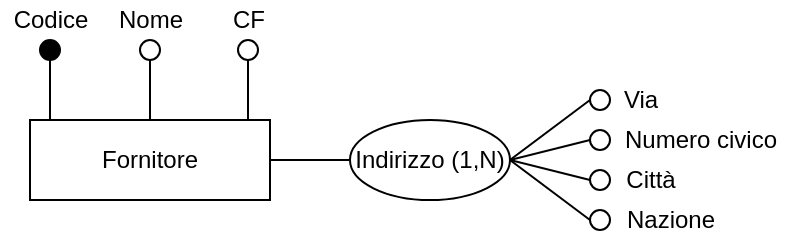 <mxfile version="16.6.4" type="github">
  <diagram id="uCvQK3cbvLK-rF1jzRyW" name="Page-1">
    <mxGraphModel dx="421" dy="289" grid="1" gridSize="10" guides="1" tooltips="1" connect="1" arrows="1" fold="1" page="1" pageScale="1" pageWidth="1169" pageHeight="827" math="0" shadow="0">
      <root>
        <mxCell id="0" />
        <mxCell id="1" parent="0" />
        <mxCell id="bpb8VYmmC61ZYAECXduF-2" value="Fornitore" style="rounded=0;whiteSpace=wrap;html=1;strokeWidth=1;perimeterSpacing=0;" vertex="1" parent="1">
          <mxGeometry x="320" y="200" width="120" height="40" as="geometry" />
        </mxCell>
        <mxCell id="bpb8VYmmC61ZYAECXduF-3" value="" style="endArrow=none;html=1;rounded=0;fillColor=#000000;entryX=0.166;entryY=0;entryDx=0;entryDy=0;entryPerimeter=0;exitX=0.5;exitY=1;exitDx=0;exitDy=0;" edge="1" parent="1" source="bpb8VYmmC61ZYAECXduF-4">
          <mxGeometry width="50" height="50" relative="1" as="geometry">
            <mxPoint x="330.08" y="180" as="sourcePoint" />
            <mxPoint x="330" y="200" as="targetPoint" />
          </mxGeometry>
        </mxCell>
        <mxCell id="bpb8VYmmC61ZYAECXduF-4" value="" style="ellipse;whiteSpace=wrap;html=1;aspect=fixed;strokeWidth=1;fillColor=#000000;" vertex="1" parent="1">
          <mxGeometry x="325" y="160" width="10" height="10" as="geometry" />
        </mxCell>
        <mxCell id="bpb8VYmmC61ZYAECXduF-5" value="Codice" style="text;html=1;align=center;verticalAlign=middle;resizable=0;points=[];autosize=1;strokeColor=none;fillColor=none;" vertex="1" parent="1">
          <mxGeometry x="305" y="140" width="50" height="20" as="geometry" />
        </mxCell>
        <mxCell id="bpb8VYmmC61ZYAECXduF-6" value="" style="endArrow=none;html=1;rounded=0;fillColor=#000000;entryX=0.166;entryY=0;entryDx=0;entryDy=0;entryPerimeter=0;exitX=0.5;exitY=1;exitDx=0;exitDy=0;" edge="1" parent="1" source="bpb8VYmmC61ZYAECXduF-7">
          <mxGeometry width="50" height="50" relative="1" as="geometry">
            <mxPoint x="380.08" y="180" as="sourcePoint" />
            <mxPoint x="380" y="200" as="targetPoint" />
          </mxGeometry>
        </mxCell>
        <mxCell id="bpb8VYmmC61ZYAECXduF-7" value="" style="ellipse;whiteSpace=wrap;html=1;aspect=fixed;strokeWidth=1;fillColor=none;" vertex="1" parent="1">
          <mxGeometry x="375" y="160" width="10" height="10" as="geometry" />
        </mxCell>
        <mxCell id="bpb8VYmmC61ZYAECXduF-8" value="Nome" style="text;html=1;align=center;verticalAlign=middle;resizable=0;points=[];autosize=1;strokeColor=none;fillColor=none;" vertex="1" parent="1">
          <mxGeometry x="355" y="140" width="50" height="20" as="geometry" />
        </mxCell>
        <mxCell id="bpb8VYmmC61ZYAECXduF-9" value="" style="endArrow=none;html=1;rounded=0;fillColor=#000000;entryX=0.166;entryY=0;entryDx=0;entryDy=0;entryPerimeter=0;exitX=0.5;exitY=1;exitDx=0;exitDy=0;" edge="1" parent="1" source="bpb8VYmmC61ZYAECXduF-10">
          <mxGeometry width="50" height="50" relative="1" as="geometry">
            <mxPoint x="429.08" y="180" as="sourcePoint" />
            <mxPoint x="429.0" y="200" as="targetPoint" />
          </mxGeometry>
        </mxCell>
        <mxCell id="bpb8VYmmC61ZYAECXduF-10" value="" style="ellipse;whiteSpace=wrap;html=1;aspect=fixed;strokeWidth=1;fillColor=none;" vertex="1" parent="1">
          <mxGeometry x="424" y="160" width="10" height="10" as="geometry" />
        </mxCell>
        <mxCell id="bpb8VYmmC61ZYAECXduF-11" value="CF" style="text;html=1;align=center;verticalAlign=middle;resizable=0;points=[];autosize=1;strokeColor=none;fillColor=none;" vertex="1" parent="1">
          <mxGeometry x="414" y="140" width="30" height="20" as="geometry" />
        </mxCell>
        <mxCell id="bpb8VYmmC61ZYAECXduF-12" value="" style="ellipse;whiteSpace=wrap;html=1;aspect=fixed;strokeWidth=1;fillColor=none;" vertex="1" parent="1">
          <mxGeometry x="600" y="185" width="10" height="10" as="geometry" />
        </mxCell>
        <mxCell id="bpb8VYmmC61ZYAECXduF-13" value="Indirizzo (1,N)" style="ellipse;whiteSpace=wrap;html=1;" vertex="1" parent="1">
          <mxGeometry x="480" y="200" width="80" height="40" as="geometry" />
        </mxCell>
        <mxCell id="bpb8VYmmC61ZYAECXduF-14" value="" style="ellipse;whiteSpace=wrap;html=1;aspect=fixed;strokeWidth=1;fillColor=none;" vertex="1" parent="1">
          <mxGeometry x="600" y="205" width="10" height="10" as="geometry" />
        </mxCell>
        <mxCell id="bpb8VYmmC61ZYAECXduF-15" value="" style="ellipse;whiteSpace=wrap;html=1;aspect=fixed;strokeWidth=1;fillColor=none;" vertex="1" parent="1">
          <mxGeometry x="600" y="245" width="10" height="10" as="geometry" />
        </mxCell>
        <mxCell id="bpb8VYmmC61ZYAECXduF-16" value="" style="endArrow=none;html=1;rounded=0;exitX=1;exitY=0.5;exitDx=0;exitDy=0;entryX=0;entryY=0.5;entryDx=0;entryDy=0;" edge="1" parent="1" source="bpb8VYmmC61ZYAECXduF-13" target="bpb8VYmmC61ZYAECXduF-12">
          <mxGeometry width="50" height="50" relative="1" as="geometry">
            <mxPoint x="570" y="250" as="sourcePoint" />
            <mxPoint x="620" y="200" as="targetPoint" />
          </mxGeometry>
        </mxCell>
        <mxCell id="bpb8VYmmC61ZYAECXduF-17" value="" style="endArrow=none;html=1;rounded=0;entryX=0;entryY=0.5;entryDx=0;entryDy=0;" edge="1" parent="1" target="bpb8VYmmC61ZYAECXduF-14">
          <mxGeometry width="50" height="50" relative="1" as="geometry">
            <mxPoint x="560" y="220" as="sourcePoint" />
            <mxPoint x="620" y="200" as="targetPoint" />
          </mxGeometry>
        </mxCell>
        <mxCell id="bpb8VYmmC61ZYAECXduF-18" value="" style="endArrow=none;html=1;rounded=0;exitX=1;exitY=0.5;exitDx=0;exitDy=0;entryX=0;entryY=0.5;entryDx=0;entryDy=0;" edge="1" parent="1" source="bpb8VYmmC61ZYAECXduF-13" target="bpb8VYmmC61ZYAECXduF-15">
          <mxGeometry width="50" height="50" relative="1" as="geometry">
            <mxPoint x="570" y="250" as="sourcePoint" />
            <mxPoint x="620" y="200" as="targetPoint" />
          </mxGeometry>
        </mxCell>
        <mxCell id="bpb8VYmmC61ZYAECXduF-19" value="Via" style="text;html=1;align=center;verticalAlign=middle;resizable=0;points=[];autosize=1;strokeColor=none;fillColor=none;" vertex="1" parent="1">
          <mxGeometry x="610" y="180" width="30" height="20" as="geometry" />
        </mxCell>
        <mxCell id="bpb8VYmmC61ZYAECXduF-20" value="Numero civico" style="text;html=1;align=center;verticalAlign=middle;resizable=0;points=[];autosize=1;strokeColor=none;fillColor=none;" vertex="1" parent="1">
          <mxGeometry x="610" y="200" width="90" height="20" as="geometry" />
        </mxCell>
        <mxCell id="bpb8VYmmC61ZYAECXduF-21" value="Città" style="text;html=1;align=center;verticalAlign=middle;resizable=0;points=[];autosize=1;strokeColor=none;fillColor=none;" vertex="1" parent="1">
          <mxGeometry x="610" y="220" width="40" height="20" as="geometry" />
        </mxCell>
        <mxCell id="bpb8VYmmC61ZYAECXduF-22" value="" style="ellipse;whiteSpace=wrap;html=1;aspect=fixed;strokeWidth=1;fillColor=none;" vertex="1" parent="1">
          <mxGeometry x="600" y="225" width="10" height="10" as="geometry" />
        </mxCell>
        <mxCell id="bpb8VYmmC61ZYAECXduF-23" value="" style="endArrow=none;html=1;rounded=0;exitX=1;exitY=0.5;exitDx=0;exitDy=0;entryX=0;entryY=0.5;entryDx=0;entryDy=0;" edge="1" parent="1" source="bpb8VYmmC61ZYAECXduF-13" target="bpb8VYmmC61ZYAECXduF-22">
          <mxGeometry width="50" height="50" relative="1" as="geometry">
            <mxPoint x="620" y="240" as="sourcePoint" />
            <mxPoint x="670" y="190" as="targetPoint" />
          </mxGeometry>
        </mxCell>
        <mxCell id="bpb8VYmmC61ZYAECXduF-24" value="Nazione" style="text;html=1;align=center;verticalAlign=middle;resizable=0;points=[];autosize=1;strokeColor=none;fillColor=none;" vertex="1" parent="1">
          <mxGeometry x="610" y="240" width="60" height="20" as="geometry" />
        </mxCell>
        <mxCell id="bpb8VYmmC61ZYAECXduF-25" value="" style="endArrow=none;html=1;rounded=0;exitX=1;exitY=0.5;exitDx=0;exitDy=0;entryX=0;entryY=0.5;entryDx=0;entryDy=0;" edge="1" parent="1" source="bpb8VYmmC61ZYAECXduF-2" target="bpb8VYmmC61ZYAECXduF-13">
          <mxGeometry width="50" height="50" relative="1" as="geometry">
            <mxPoint x="470" y="240" as="sourcePoint" />
            <mxPoint x="520" y="190" as="targetPoint" />
          </mxGeometry>
        </mxCell>
      </root>
    </mxGraphModel>
  </diagram>
</mxfile>
